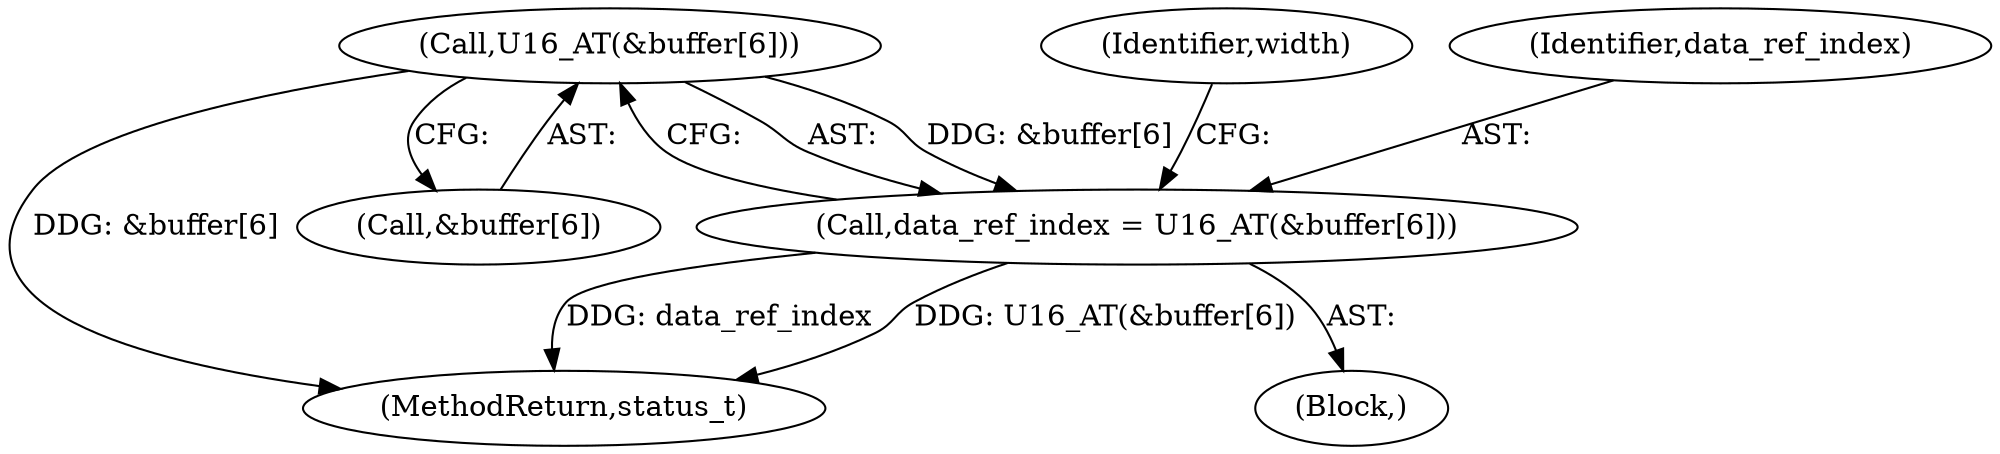 digraph "0_Android_2674a7218eaa3c87f2ee26d26da5b9170e10f859@array" {
"1001657" [label="(Call,U16_AT(&buffer[6]))"];
"1001655" [label="(Call,data_ref_index = U16_AT(&buffer[6]))"];
"1001664" [label="(Identifier,width)"];
"1001655" [label="(Call,data_ref_index = U16_AT(&buffer[6]))"];
"1001625" [label="(Block,)"];
"1002927" [label="(MethodReturn,status_t)"];
"1001657" [label="(Call,U16_AT(&buffer[6]))"];
"1001658" [label="(Call,&buffer[6])"];
"1001656" [label="(Identifier,data_ref_index)"];
"1001657" -> "1001655"  [label="AST: "];
"1001657" -> "1001658"  [label="CFG: "];
"1001658" -> "1001657"  [label="AST: "];
"1001655" -> "1001657"  [label="CFG: "];
"1001657" -> "1002927"  [label="DDG: &buffer[6]"];
"1001657" -> "1001655"  [label="DDG: &buffer[6]"];
"1001655" -> "1001625"  [label="AST: "];
"1001656" -> "1001655"  [label="AST: "];
"1001664" -> "1001655"  [label="CFG: "];
"1001655" -> "1002927"  [label="DDG: data_ref_index"];
"1001655" -> "1002927"  [label="DDG: U16_AT(&buffer[6])"];
}
